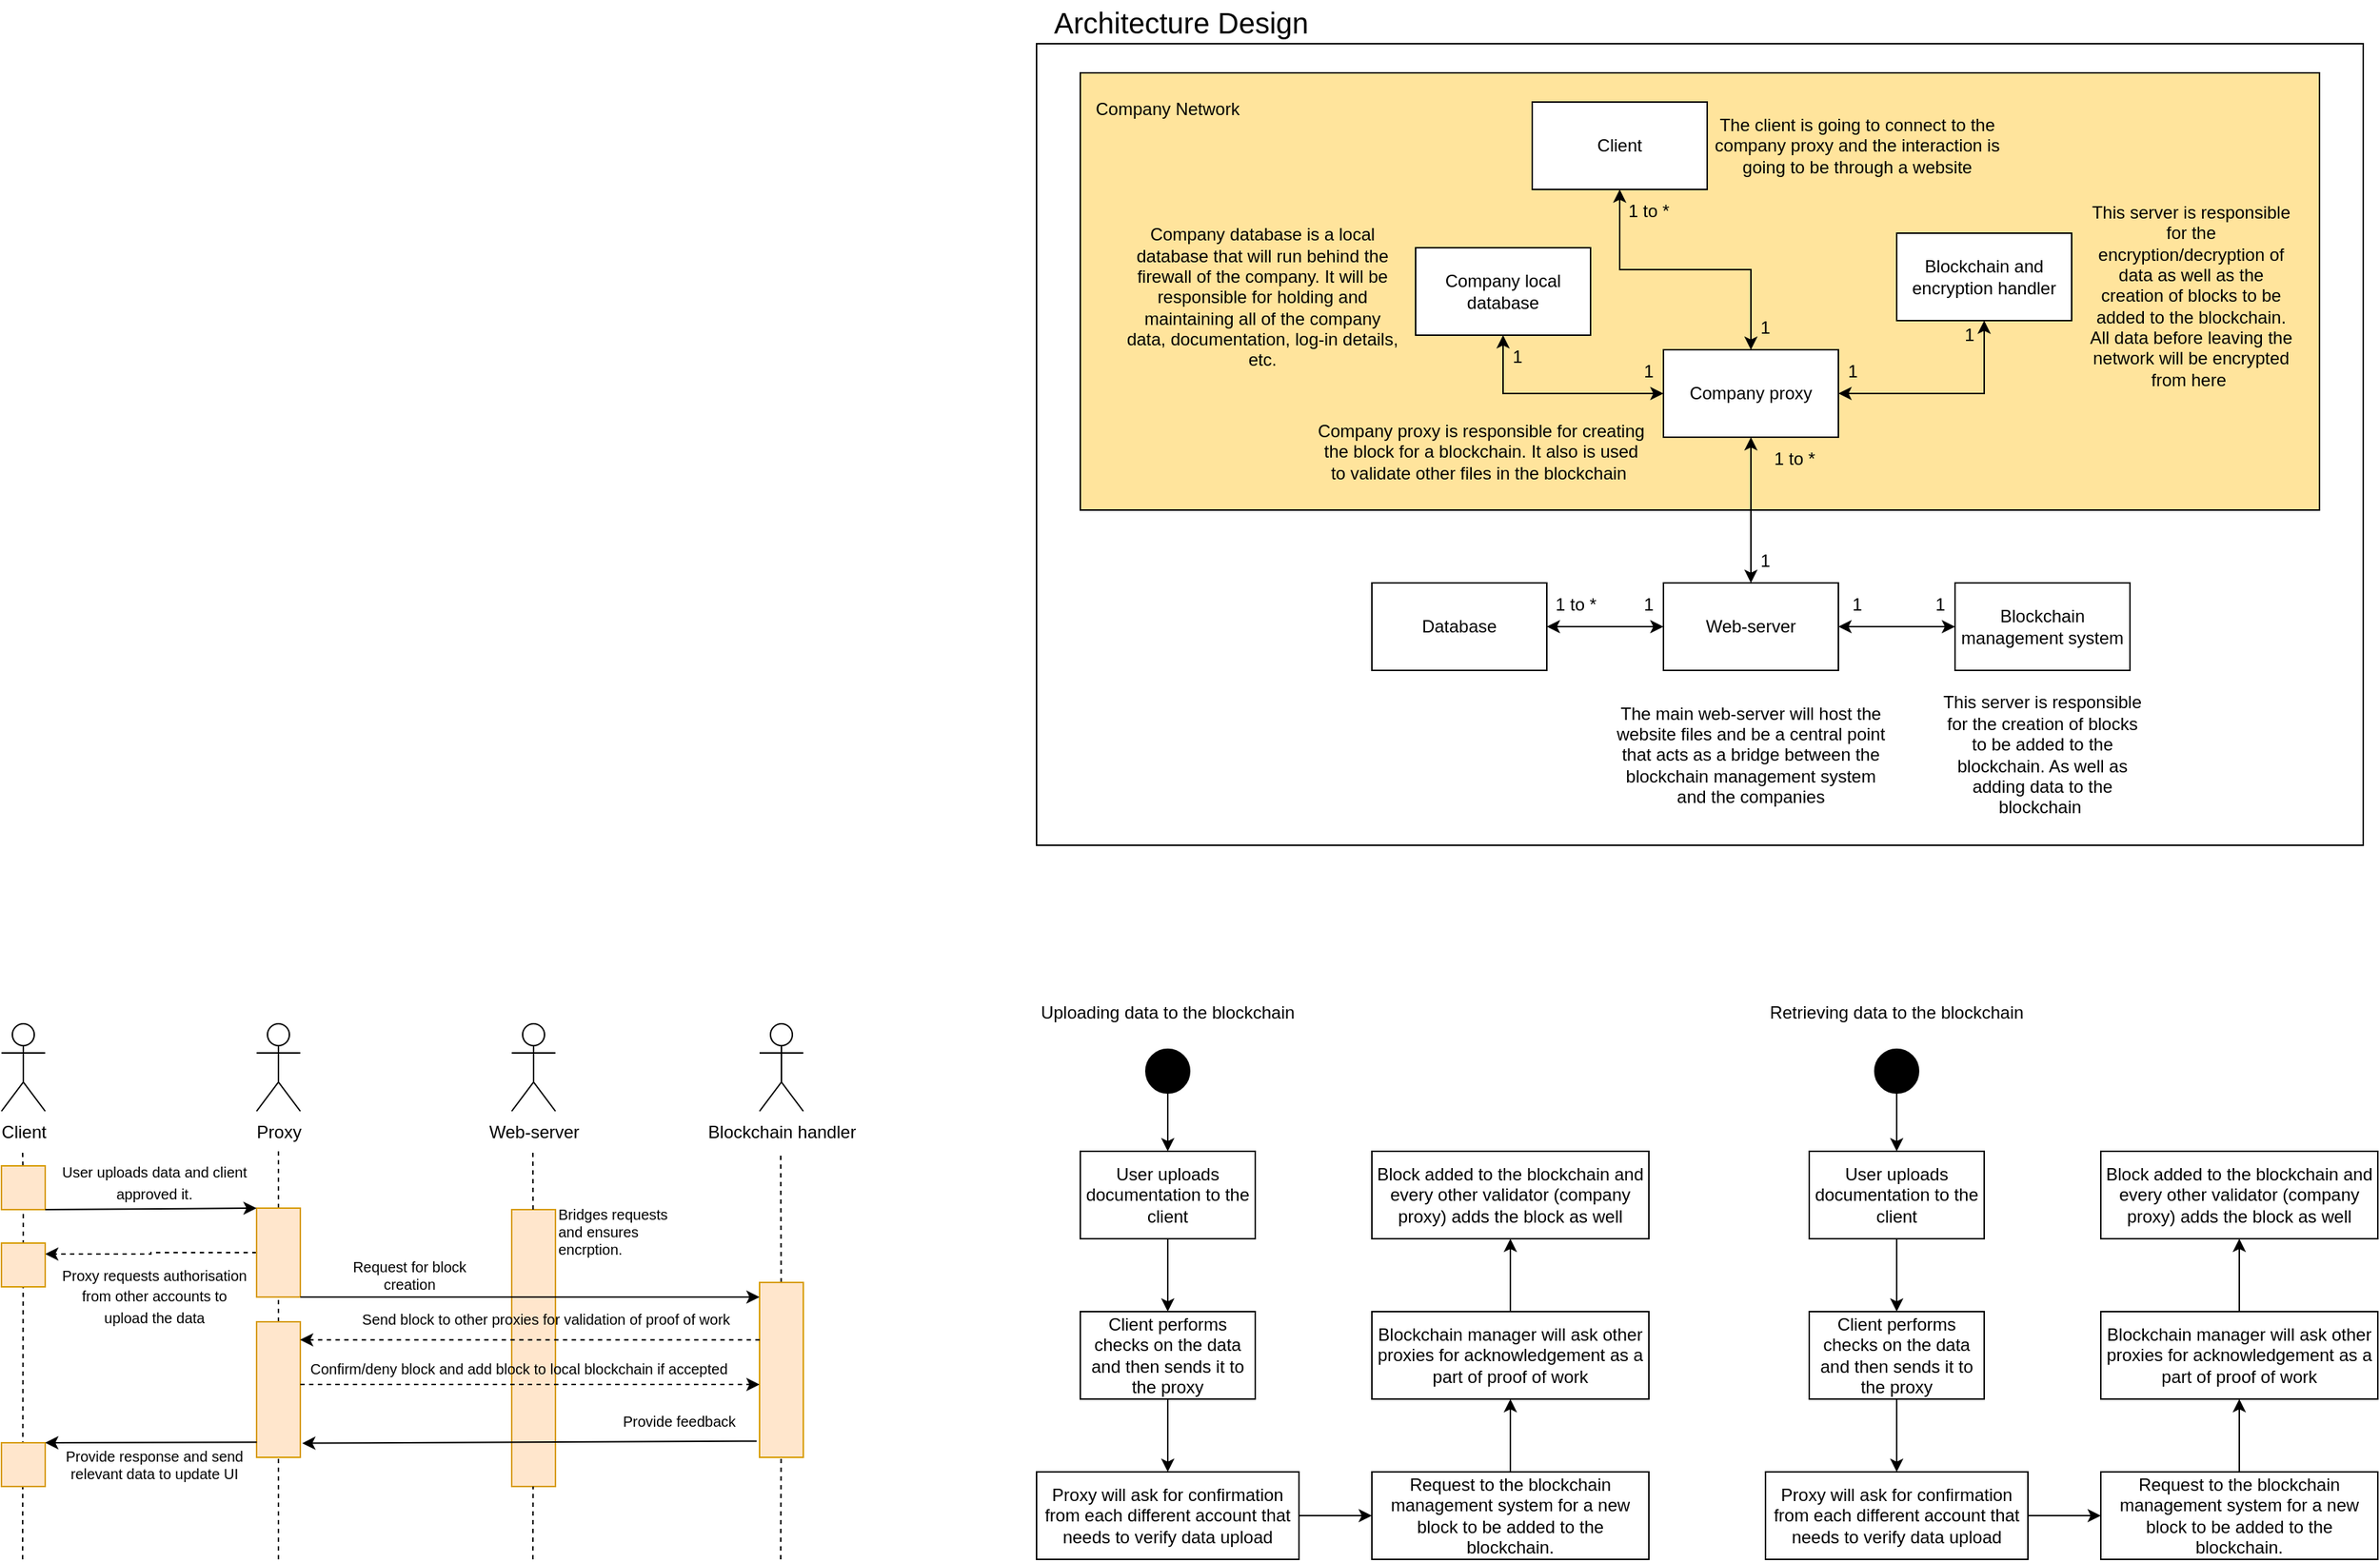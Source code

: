 <mxfile version="20.5.3" type="device"><diagram id="sG98FDHxnJgMTnKyTIc5" name="Page-1"><mxGraphModel dx="2718" dy="1876" grid="1" gridSize="10" guides="1" tooltips="1" connect="1" arrows="1" fold="1" page="1" pageScale="1" pageWidth="827" pageHeight="1169" math="0" shadow="0"><root><mxCell id="0"/><mxCell id="1" parent="0"/><mxCell id="9RSKPlbsV1luoSMjP5M--44" value="" style="rounded=0;whiteSpace=wrap;html=1;fillColor=#ffe6cc;strokeColor=#d79b00;" vertex="1" parent="1"><mxGeometry x="-760" y="760" width="30" height="190" as="geometry"/></mxCell><mxCell id="yJpVgAIH5FfXsZRBG8IQ-2" value="" style="rounded=0;whiteSpace=wrap;html=1;fontSize=20;fillColor=none;" parent="1" vertex="1"><mxGeometry x="-400" y="-40" width="910" height="550" as="geometry"/></mxCell><mxCell id="EhlOLEArr0RrmHL58olW-9" value="" style="rounded=0;whiteSpace=wrap;html=1;fillColor=#FFE49C;" parent="1" vertex="1"><mxGeometry x="-370" y="-20" width="850" height="300" as="geometry"/></mxCell><mxCell id="EhlOLEArr0RrmHL58olW-3" value="" style="edgeStyle=orthogonalEdgeStyle;rounded=0;orthogonalLoop=1;jettySize=auto;html=1;startArrow=classic;startFill=1;endArrow=classic;endFill=1;" parent="1" source="EhlOLEArr0RrmHL58olW-1" target="EhlOLEArr0RrmHL58olW-2" edge="1"><mxGeometry relative="1" as="geometry"/></mxCell><mxCell id="EhlOLEArr0RrmHL58olW-1" value="Client" style="rounded=0;whiteSpace=wrap;html=1;" parent="1" vertex="1"><mxGeometry x="-60" width="120" height="60" as="geometry"/></mxCell><mxCell id="EhlOLEArr0RrmHL58olW-6" value="" style="edgeStyle=orthogonalEdgeStyle;rounded=0;orthogonalLoop=1;jettySize=auto;html=1;endArrow=classic;endFill=1;startArrow=classic;startFill=1;" parent="1" source="EhlOLEArr0RrmHL58olW-2" target="EhlOLEArr0RrmHL58olW-5" edge="1"><mxGeometry relative="1" as="geometry"/></mxCell><mxCell id="EhlOLEArr0RrmHL58olW-12" value="" style="edgeStyle=orthogonalEdgeStyle;rounded=0;orthogonalLoop=1;jettySize=auto;html=1;startArrow=classic;startFill=1;endArrow=classic;endFill=1;" parent="1" source="EhlOLEArr0RrmHL58olW-2" target="EhlOLEArr0RrmHL58olW-11" edge="1"><mxGeometry relative="1" as="geometry"/></mxCell><mxCell id="EhlOLEArr0RrmHL58olW-16" value="" style="edgeStyle=orthogonalEdgeStyle;rounded=0;orthogonalLoop=1;jettySize=auto;html=1;startArrow=classic;startFill=1;endArrow=classic;endFill=1;" parent="1" source="EhlOLEArr0RrmHL58olW-2" target="EhlOLEArr0RrmHL58olW-15" edge="1"><mxGeometry relative="1" as="geometry"/></mxCell><mxCell id="EhlOLEArr0RrmHL58olW-2" value="Company proxy" style="rounded=0;whiteSpace=wrap;html=1;" parent="1" vertex="1"><mxGeometry x="30" y="170" width="120" height="60" as="geometry"/></mxCell><mxCell id="EhlOLEArr0RrmHL58olW-4" value="Company proxy is responsible for creating the block for a blockchain. It also is used to validate other files in the blockchain&amp;nbsp;" style="text;html=1;strokeColor=none;fillColor=none;align=center;verticalAlign=middle;whiteSpace=wrap;rounded=0;" parent="1" vertex="1"><mxGeometry x="-210" y="210" width="230" height="60" as="geometry"/></mxCell><mxCell id="EhlOLEArr0RrmHL58olW-5" value="Company local database" style="rounded=0;whiteSpace=wrap;html=1;" parent="1" vertex="1"><mxGeometry x="-140" y="100" width="120" height="60" as="geometry"/></mxCell><mxCell id="EhlOLEArr0RrmHL58olW-7" value="Company database is a local database that will run behind the firewall of the company. It will be responsible for holding and maintaining all of the company data, documentation, log-in details, etc." style="text;html=1;strokeColor=none;fillColor=none;align=center;verticalAlign=middle;whiteSpace=wrap;rounded=0;" parent="1" vertex="1"><mxGeometry x="-340" y="74" width="190" height="120" as="geometry"/></mxCell><mxCell id="EhlOLEArr0RrmHL58olW-8" value="The client is going to connect to the company proxy and the interaction is going to be through a website" style="text;html=1;strokeColor=none;fillColor=none;align=center;verticalAlign=middle;whiteSpace=wrap;rounded=0;" parent="1" vertex="1"><mxGeometry x="60" width="206" height="60" as="geometry"/></mxCell><mxCell id="EhlOLEArr0RrmHL58olW-10" value="Company Network" style="text;html=1;strokeColor=none;fillColor=none;align=center;verticalAlign=middle;whiteSpace=wrap;rounded=0;" parent="1" vertex="1"><mxGeometry x="-370" y="-10" width="120" height="30" as="geometry"/></mxCell><mxCell id="EhlOLEArr0RrmHL58olW-11" value="Blockchain and encryption handler" style="rounded=0;whiteSpace=wrap;html=1;" parent="1" vertex="1"><mxGeometry x="190" y="90" width="120" height="60" as="geometry"/></mxCell><mxCell id="EhlOLEArr0RrmHL58olW-14" value="This server is responsible for the encryption/decryption of data as well as the creation of blocks to be added to the blockchain. All data before leaving the network will be encrypted from here&amp;nbsp;" style="text;html=1;strokeColor=none;fillColor=none;align=center;verticalAlign=middle;whiteSpace=wrap;rounded=0;" parent="1" vertex="1"><mxGeometry x="320" y="65" width="144" height="135" as="geometry"/></mxCell><mxCell id="EhlOLEArr0RrmHL58olW-26" value="" style="edgeStyle=orthogonalEdgeStyle;rounded=0;orthogonalLoop=1;jettySize=auto;html=1;startArrow=classic;startFill=1;endArrow=classic;endFill=1;" parent="1" source="EhlOLEArr0RrmHL58olW-15" target="EhlOLEArr0RrmHL58olW-25" edge="1"><mxGeometry relative="1" as="geometry"/></mxCell><mxCell id="EhlOLEArr0RrmHL58olW-30" value="" style="edgeStyle=orthogonalEdgeStyle;rounded=0;orthogonalLoop=1;jettySize=auto;html=1;startArrow=classic;startFill=1;endArrow=classic;endFill=1;" parent="1" source="EhlOLEArr0RrmHL58olW-15" target="EhlOLEArr0RrmHL58olW-29" edge="1"><mxGeometry relative="1" as="geometry"/></mxCell><mxCell id="EhlOLEArr0RrmHL58olW-15" value="Web-server" style="rounded=0;whiteSpace=wrap;html=1;" parent="1" vertex="1"><mxGeometry x="30" y="330" width="120" height="60" as="geometry"/></mxCell><mxCell id="EhlOLEArr0RrmHL58olW-17" value="1" style="text;html=1;strokeColor=none;fillColor=none;align=center;verticalAlign=middle;whiteSpace=wrap;rounded=0;" parent="1" vertex="1"><mxGeometry x="70" y="300" width="60" height="30" as="geometry"/></mxCell><mxCell id="EhlOLEArr0RrmHL58olW-18" value="1 to *" style="text;html=1;strokeColor=none;fillColor=none;align=center;verticalAlign=middle;whiteSpace=wrap;rounded=0;" parent="1" vertex="1"><mxGeometry x="90" y="230" width="60" height="30" as="geometry"/></mxCell><mxCell id="EhlOLEArr0RrmHL58olW-19" value="1" style="text;html=1;strokeColor=none;fillColor=none;align=center;verticalAlign=middle;whiteSpace=wrap;rounded=0;" parent="1" vertex="1"><mxGeometry x="70" y="140" width="60" height="30" as="geometry"/></mxCell><mxCell id="EhlOLEArr0RrmHL58olW-20" value="1 to *" style="text;html=1;strokeColor=none;fillColor=none;align=center;verticalAlign=middle;whiteSpace=wrap;rounded=0;" parent="1" vertex="1"><mxGeometry x="-10" y="60" width="60" height="30" as="geometry"/></mxCell><mxCell id="EhlOLEArr0RrmHL58olW-21" value="1" style="text;html=1;strokeColor=none;fillColor=none;align=center;verticalAlign=middle;whiteSpace=wrap;rounded=0;" parent="1" vertex="1"><mxGeometry x="-10" y="170" width="60" height="30" as="geometry"/></mxCell><mxCell id="EhlOLEArr0RrmHL58olW-22" value="1" style="text;html=1;strokeColor=none;fillColor=none;align=center;verticalAlign=middle;whiteSpace=wrap;rounded=0;" parent="1" vertex="1"><mxGeometry x="-100" y="160" width="60" height="30" as="geometry"/></mxCell><mxCell id="EhlOLEArr0RrmHL58olW-23" value="1" style="text;html=1;strokeColor=none;fillColor=none;align=center;verticalAlign=middle;whiteSpace=wrap;rounded=0;" parent="1" vertex="1"><mxGeometry x="130" y="170" width="60" height="30" as="geometry"/></mxCell><mxCell id="EhlOLEArr0RrmHL58olW-24" value="1" style="text;html=1;strokeColor=none;fillColor=none;align=center;verticalAlign=middle;whiteSpace=wrap;rounded=0;" parent="1" vertex="1"><mxGeometry x="210" y="145" width="60" height="30" as="geometry"/></mxCell><mxCell id="EhlOLEArr0RrmHL58olW-25" value="Blockchain management system" style="rounded=0;whiteSpace=wrap;html=1;" parent="1" vertex="1"><mxGeometry x="230" y="330" width="120" height="60" as="geometry"/></mxCell><mxCell id="EhlOLEArr0RrmHL58olW-27" value="1" style="text;html=1;strokeColor=none;fillColor=none;align=center;verticalAlign=middle;whiteSpace=wrap;rounded=0;" parent="1" vertex="1"><mxGeometry x="133" y="330" width="60" height="30" as="geometry"/></mxCell><mxCell id="EhlOLEArr0RrmHL58olW-28" value="1" style="text;html=1;strokeColor=none;fillColor=none;align=center;verticalAlign=middle;whiteSpace=wrap;rounded=0;" parent="1" vertex="1"><mxGeometry x="190" y="330" width="60" height="30" as="geometry"/></mxCell><mxCell id="EhlOLEArr0RrmHL58olW-29" value="Database" style="rounded=0;whiteSpace=wrap;html=1;" parent="1" vertex="1"><mxGeometry x="-170" y="330" width="120" height="60" as="geometry"/></mxCell><mxCell id="EhlOLEArr0RrmHL58olW-31" value="1" style="text;html=1;strokeColor=none;fillColor=none;align=center;verticalAlign=middle;whiteSpace=wrap;rounded=0;" parent="1" vertex="1"><mxGeometry x="-10" y="330" width="60" height="30" as="geometry"/></mxCell><mxCell id="EhlOLEArr0RrmHL58olW-32" value="1 to *" style="text;html=1;strokeColor=none;fillColor=none;align=center;verticalAlign=middle;whiteSpace=wrap;rounded=0;" parent="1" vertex="1"><mxGeometry x="-60" y="330" width="60" height="30" as="geometry"/></mxCell><mxCell id="yJpVgAIH5FfXsZRBG8IQ-1" value="Architecture Design" style="text;html=1;strokeColor=none;fillColor=none;align=left;verticalAlign=middle;whiteSpace=wrap;rounded=0;fontSize=20;" parent="1" vertex="1"><mxGeometry x="-390" y="-70" width="230" height="30" as="geometry"/></mxCell><mxCell id="yJpVgAIH5FfXsZRBG8IQ-42" value="This server is responsible for the creation of blocks to be added to the blockchain. As well as adding data to the blockchain&amp;nbsp;" style="text;html=1;strokeColor=none;fillColor=none;align=center;verticalAlign=middle;whiteSpace=wrap;rounded=0;" parent="1" vertex="1"><mxGeometry x="218" y="380" width="144" height="135" as="geometry"/></mxCell><mxCell id="yJpVgAIH5FfXsZRBG8IQ-43" value="The main web-server will host the website files and be a central point that acts as a bridge between the blockchain management system and the companies" style="text;html=1;strokeColor=none;fillColor=none;align=center;verticalAlign=middle;whiteSpace=wrap;rounded=0;fontSize=12;" parent="1" vertex="1"><mxGeometry x="-5" y="402.5" width="190" height="90" as="geometry"/></mxCell><mxCell id="0tq10EhEalbyHBzgVCRn-1" value="Uploading data to the blockchain" style="text;html=1;strokeColor=none;fillColor=none;align=center;verticalAlign=middle;whiteSpace=wrap;rounded=0;" parent="1" vertex="1"><mxGeometry x="-430" y="610" width="240" height="30" as="geometry"/></mxCell><mxCell id="0tq10EhEalbyHBzgVCRn-5" value="" style="edgeStyle=orthogonalEdgeStyle;rounded=0;orthogonalLoop=1;jettySize=auto;html=1;" parent="1" source="0tq10EhEalbyHBzgVCRn-3" target="0tq10EhEalbyHBzgVCRn-4" edge="1"><mxGeometry relative="1" as="geometry"/></mxCell><mxCell id="0tq10EhEalbyHBzgVCRn-3" value="" style="ellipse;whiteSpace=wrap;html=1;aspect=fixed;fillColor=#000000;" parent="1" vertex="1"><mxGeometry x="-325" y="650" width="30" height="30" as="geometry"/></mxCell><mxCell id="0tq10EhEalbyHBzgVCRn-7" value="" style="edgeStyle=orthogonalEdgeStyle;rounded=0;orthogonalLoop=1;jettySize=auto;html=1;" parent="1" source="0tq10EhEalbyHBzgVCRn-4" target="0tq10EhEalbyHBzgVCRn-6" edge="1"><mxGeometry relative="1" as="geometry"/></mxCell><mxCell id="0tq10EhEalbyHBzgVCRn-4" value="User uploads documentation to the client" style="whiteSpace=wrap;html=1;fillColor=#FFFFFF;" parent="1" vertex="1"><mxGeometry x="-370" y="720" width="120" height="60" as="geometry"/></mxCell><mxCell id="0tq10EhEalbyHBzgVCRn-9" style="edgeStyle=orthogonalEdgeStyle;rounded=0;orthogonalLoop=1;jettySize=auto;html=1;exitX=0.5;exitY=1;exitDx=0;exitDy=0;entryX=0.5;entryY=0;entryDx=0;entryDy=0;" parent="1" source="0tq10EhEalbyHBzgVCRn-6" target="0tq10EhEalbyHBzgVCRn-8" edge="1"><mxGeometry relative="1" as="geometry"/></mxCell><mxCell id="0tq10EhEalbyHBzgVCRn-6" value="Client performs checks on the data and then sends it to the proxy" style="whiteSpace=wrap;html=1;fillColor=#FFFFFF;" parent="1" vertex="1"><mxGeometry x="-370" y="830" width="120" height="60" as="geometry"/></mxCell><mxCell id="0tq10EhEalbyHBzgVCRn-11" value="" style="edgeStyle=orthogonalEdgeStyle;rounded=0;orthogonalLoop=1;jettySize=auto;html=1;" parent="1" source="0tq10EhEalbyHBzgVCRn-8" target="0tq10EhEalbyHBzgVCRn-10" edge="1"><mxGeometry relative="1" as="geometry"/></mxCell><mxCell id="0tq10EhEalbyHBzgVCRn-8" value="Proxy will ask for confirmation from each different account that needs to verify data upload" style="whiteSpace=wrap;html=1;fillColor=#FFFFFF;" parent="1" vertex="1"><mxGeometry x="-400" y="940" width="180" height="60" as="geometry"/></mxCell><mxCell id="0tq10EhEalbyHBzgVCRn-13" value="" style="edgeStyle=orthogonalEdgeStyle;rounded=0;orthogonalLoop=1;jettySize=auto;html=1;" parent="1" source="0tq10EhEalbyHBzgVCRn-10" target="0tq10EhEalbyHBzgVCRn-12" edge="1"><mxGeometry relative="1" as="geometry"/></mxCell><mxCell id="0tq10EhEalbyHBzgVCRn-10" value="Request to the blockchain management system for a new block to be added to the blockchain." style="whiteSpace=wrap;html=1;fillColor=#FFFFFF;" parent="1" vertex="1"><mxGeometry x="-170" y="940" width="190" height="60" as="geometry"/></mxCell><mxCell id="0tq10EhEalbyHBzgVCRn-15" style="edgeStyle=orthogonalEdgeStyle;rounded=0;orthogonalLoop=1;jettySize=auto;html=1;exitX=0.5;exitY=0;exitDx=0;exitDy=0;entryX=0.5;entryY=1;entryDx=0;entryDy=0;" parent="1" source="0tq10EhEalbyHBzgVCRn-12" target="0tq10EhEalbyHBzgVCRn-14" edge="1"><mxGeometry relative="1" as="geometry"/></mxCell><mxCell id="0tq10EhEalbyHBzgVCRn-12" value="Blockchain manager will ask other proxies for acknowledgement as a part of proof of work" style="whiteSpace=wrap;html=1;fillColor=#FFFFFF;" parent="1" vertex="1"><mxGeometry x="-170" y="830" width="190" height="60" as="geometry"/></mxCell><mxCell id="0tq10EhEalbyHBzgVCRn-14" value="Block added to the blockchain and every other validator (company proxy) adds the block as well" style="whiteSpace=wrap;html=1;fillColor=#FFFFFF;" parent="1" vertex="1"><mxGeometry x="-170" y="720" width="190" height="60" as="geometry"/></mxCell><mxCell id="0tq10EhEalbyHBzgVCRn-16" value="Retrieving data to the blockchain" style="text;html=1;strokeColor=none;fillColor=none;align=center;verticalAlign=middle;whiteSpace=wrap;rounded=0;" parent="1" vertex="1"><mxGeometry x="70" y="610" width="240" height="30" as="geometry"/></mxCell><mxCell id="0tq10EhEalbyHBzgVCRn-17" value="" style="edgeStyle=orthogonalEdgeStyle;rounded=0;orthogonalLoop=1;jettySize=auto;html=1;" parent="1" source="0tq10EhEalbyHBzgVCRn-18" target="0tq10EhEalbyHBzgVCRn-20" edge="1"><mxGeometry relative="1" as="geometry"/></mxCell><mxCell id="0tq10EhEalbyHBzgVCRn-18" value="" style="ellipse;whiteSpace=wrap;html=1;aspect=fixed;fillColor=#000000;" parent="1" vertex="1"><mxGeometry x="175" y="650" width="30" height="30" as="geometry"/></mxCell><mxCell id="0tq10EhEalbyHBzgVCRn-19" value="" style="edgeStyle=orthogonalEdgeStyle;rounded=0;orthogonalLoop=1;jettySize=auto;html=1;" parent="1" source="0tq10EhEalbyHBzgVCRn-20" target="0tq10EhEalbyHBzgVCRn-22" edge="1"><mxGeometry relative="1" as="geometry"/></mxCell><mxCell id="0tq10EhEalbyHBzgVCRn-20" value="User uploads documentation to the client" style="whiteSpace=wrap;html=1;fillColor=#FFFFFF;" parent="1" vertex="1"><mxGeometry x="130" y="720" width="120" height="60" as="geometry"/></mxCell><mxCell id="0tq10EhEalbyHBzgVCRn-21" style="edgeStyle=orthogonalEdgeStyle;rounded=0;orthogonalLoop=1;jettySize=auto;html=1;exitX=0.5;exitY=1;exitDx=0;exitDy=0;entryX=0.5;entryY=0;entryDx=0;entryDy=0;" parent="1" source="0tq10EhEalbyHBzgVCRn-22" target="0tq10EhEalbyHBzgVCRn-24" edge="1"><mxGeometry relative="1" as="geometry"/></mxCell><mxCell id="0tq10EhEalbyHBzgVCRn-22" value="Client performs checks on the data and then sends it to the proxy" style="whiteSpace=wrap;html=1;fillColor=#FFFFFF;" parent="1" vertex="1"><mxGeometry x="130" y="830" width="120" height="60" as="geometry"/></mxCell><mxCell id="0tq10EhEalbyHBzgVCRn-23" value="" style="edgeStyle=orthogonalEdgeStyle;rounded=0;orthogonalLoop=1;jettySize=auto;html=1;" parent="1" source="0tq10EhEalbyHBzgVCRn-24" target="0tq10EhEalbyHBzgVCRn-26" edge="1"><mxGeometry relative="1" as="geometry"/></mxCell><mxCell id="0tq10EhEalbyHBzgVCRn-24" value="Proxy will ask for confirmation from each different account that needs to verify data upload" style="whiteSpace=wrap;html=1;fillColor=#FFFFFF;" parent="1" vertex="1"><mxGeometry x="100" y="940" width="180" height="60" as="geometry"/></mxCell><mxCell id="0tq10EhEalbyHBzgVCRn-25" value="" style="edgeStyle=orthogonalEdgeStyle;rounded=0;orthogonalLoop=1;jettySize=auto;html=1;" parent="1" source="0tq10EhEalbyHBzgVCRn-26" target="0tq10EhEalbyHBzgVCRn-28" edge="1"><mxGeometry relative="1" as="geometry"/></mxCell><mxCell id="0tq10EhEalbyHBzgVCRn-26" value="Request to the blockchain management system for a new block to be added to the blockchain." style="whiteSpace=wrap;html=1;fillColor=#FFFFFF;" parent="1" vertex="1"><mxGeometry x="330" y="940" width="190" height="60" as="geometry"/></mxCell><mxCell id="0tq10EhEalbyHBzgVCRn-27" style="edgeStyle=orthogonalEdgeStyle;rounded=0;orthogonalLoop=1;jettySize=auto;html=1;exitX=0.5;exitY=0;exitDx=0;exitDy=0;entryX=0.5;entryY=1;entryDx=0;entryDy=0;" parent="1" source="0tq10EhEalbyHBzgVCRn-28" target="0tq10EhEalbyHBzgVCRn-29" edge="1"><mxGeometry relative="1" as="geometry"/></mxCell><mxCell id="0tq10EhEalbyHBzgVCRn-28" value="Blockchain manager will ask other proxies for acknowledgement as a part of proof of work" style="whiteSpace=wrap;html=1;fillColor=#FFFFFF;" parent="1" vertex="1"><mxGeometry x="330" y="830" width="190" height="60" as="geometry"/></mxCell><mxCell id="0tq10EhEalbyHBzgVCRn-29" value="Block added to the blockchain and every other validator (company proxy) adds the block as well" style="whiteSpace=wrap;html=1;fillColor=#FFFFFF;" parent="1" vertex="1"><mxGeometry x="330" y="720" width="190" height="60" as="geometry"/></mxCell><mxCell id="9RSKPlbsV1luoSMjP5M--1" value="Client" style="shape=umlActor;verticalLabelPosition=bottom;verticalAlign=top;html=1;outlineConnect=0;" vertex="1" parent="1"><mxGeometry x="-1110" y="632.5" width="30" height="60" as="geometry"/></mxCell><mxCell id="9RSKPlbsV1luoSMjP5M--2" value="Proxy" style="shape=umlActor;verticalLabelPosition=bottom;verticalAlign=top;html=1;outlineConnect=0;" vertex="1" parent="1"><mxGeometry x="-935" y="632.5" width="30" height="60" as="geometry"/></mxCell><mxCell id="9RSKPlbsV1luoSMjP5M--3" value="Web-server" style="shape=umlActor;verticalLabelPosition=bottom;verticalAlign=top;html=1;outlineConnect=0;" vertex="1" parent="1"><mxGeometry x="-760" y="632.5" width="30" height="60" as="geometry"/></mxCell><mxCell id="9RSKPlbsV1luoSMjP5M--5" value="Blockchain handler" style="shape=umlActor;verticalLabelPosition=bottom;verticalAlign=top;html=1;outlineConnect=0;" vertex="1" parent="1"><mxGeometry x="-590" y="632.5" width="30" height="60" as="geometry"/></mxCell><mxCell id="9RSKPlbsV1luoSMjP5M--6" value="" style="endArrow=none;dashed=1;html=1;rounded=0;startArrow=none;" edge="1" parent="1" source="9RSKPlbsV1luoSMjP5M--13"><mxGeometry width="50" height="50" relative="1" as="geometry"><mxPoint x="-920" y="1000" as="sourcePoint"/><mxPoint x="-920" y="720" as="targetPoint"/></mxGeometry></mxCell><mxCell id="9RSKPlbsV1luoSMjP5M--7" value="" style="endArrow=none;dashed=1;html=1;rounded=0;startArrow=none;" edge="1" parent="1" source="9RSKPlbsV1luoSMjP5M--44"><mxGeometry width="50" height="50" relative="1" as="geometry"><mxPoint x="-745.48" y="1000" as="sourcePoint"/><mxPoint x="-745.48" y="720" as="targetPoint"/></mxGeometry></mxCell><mxCell id="9RSKPlbsV1luoSMjP5M--9" value="" style="endArrow=none;dashed=1;html=1;rounded=0;startArrow=none;" edge="1" parent="1" source="9RSKPlbsV1luoSMjP5M--11"><mxGeometry width="50" height="50" relative="1" as="geometry"><mxPoint x="-1095.48" y="1000" as="sourcePoint"/><mxPoint x="-1095.48" y="720" as="targetPoint"/></mxGeometry></mxCell><mxCell id="9RSKPlbsV1luoSMjP5M--10" value="" style="endArrow=none;dashed=1;html=1;rounded=0;startArrow=none;" edge="1" parent="1" source="9RSKPlbsV1luoSMjP5M--26"><mxGeometry width="50" height="50" relative="1" as="geometry"><mxPoint x="-575.48" y="1000" as="sourcePoint"/><mxPoint x="-575.48" y="720" as="targetPoint"/></mxGeometry></mxCell><mxCell id="9RSKPlbsV1luoSMjP5M--11" value="" style="rounded=0;whiteSpace=wrap;html=1;fillColor=#ffe6cc;strokeColor=#d79b00;" vertex="1" parent="1"><mxGeometry x="-1110" y="730" width="30" height="30" as="geometry"/></mxCell><mxCell id="9RSKPlbsV1luoSMjP5M--12" value="" style="endArrow=none;dashed=1;html=1;rounded=0;" edge="1" parent="1" target="9RSKPlbsV1luoSMjP5M--11"><mxGeometry width="50" height="50" relative="1" as="geometry"><mxPoint x="-1095.48" y="1000" as="sourcePoint"/><mxPoint x="-1095.48" y="720" as="targetPoint"/></mxGeometry></mxCell><mxCell id="9RSKPlbsV1luoSMjP5M--15" value="&lt;font style=&quot;font-size: 10px;&quot;&gt;User uploads data and client approved it.&lt;/font&gt;" style="text;html=1;strokeColor=none;fillColor=none;align=center;verticalAlign=middle;whiteSpace=wrap;rounded=0;" vertex="1" parent="1"><mxGeometry x="-1070" y="726" width="130" height="30" as="geometry"/></mxCell><mxCell id="9RSKPlbsV1luoSMjP5M--23" style="edgeStyle=orthogonalEdgeStyle;rounded=0;orthogonalLoop=1;jettySize=auto;html=1;exitX=0;exitY=0.5;exitDx=0;exitDy=0;entryX=1;entryY=0.25;entryDx=0;entryDy=0;dashed=1;fontSize=10;" edge="1" parent="1" source="9RSKPlbsV1luoSMjP5M--13" target="9RSKPlbsV1luoSMjP5M--19"><mxGeometry relative="1" as="geometry"/></mxCell><mxCell id="9RSKPlbsV1luoSMjP5M--13" value="" style="rounded=0;whiteSpace=wrap;html=1;fillColor=#ffe6cc;strokeColor=#d79b00;" vertex="1" parent="1"><mxGeometry x="-935" y="759" width="30" height="61" as="geometry"/></mxCell><mxCell id="9RSKPlbsV1luoSMjP5M--18" value="" style="endArrow=none;dashed=1;html=1;rounded=0;startArrow=none;" edge="1" parent="1" source="9RSKPlbsV1luoSMjP5M--31" target="9RSKPlbsV1luoSMjP5M--13"><mxGeometry width="50" height="50" relative="1" as="geometry"><mxPoint x="-920" y="1000" as="sourcePoint"/><mxPoint x="-920" y="720" as="targetPoint"/></mxGeometry></mxCell><mxCell id="9RSKPlbsV1luoSMjP5M--19" value="" style="rounded=0;whiteSpace=wrap;html=1;fillColor=#ffe6cc;strokeColor=#d79b00;" vertex="1" parent="1"><mxGeometry x="-1110" y="783" width="30" height="30" as="geometry"/></mxCell><mxCell id="9RSKPlbsV1luoSMjP5M--21" value="&lt;font style=&quot;font-size: 10px;&quot;&gt;Proxy requests authorisation from other accounts to upload the data&lt;/font&gt;" style="text;html=1;strokeColor=none;fillColor=none;align=center;verticalAlign=middle;whiteSpace=wrap;rounded=0;" vertex="1" parent="1"><mxGeometry x="-1070" y="790" width="130" height="58" as="geometry"/></mxCell><mxCell id="9RSKPlbsV1luoSMjP5M--26" value="" style="rounded=0;whiteSpace=wrap;html=1;fillColor=#ffe6cc;strokeColor=#d79b00;" vertex="1" parent="1"><mxGeometry x="-590" y="810" width="30" height="120" as="geometry"/></mxCell><mxCell id="9RSKPlbsV1luoSMjP5M--27" value="" style="endArrow=none;dashed=1;html=1;rounded=0;" edge="1" parent="1" target="9RSKPlbsV1luoSMjP5M--26"><mxGeometry width="50" height="50" relative="1" as="geometry"><mxPoint x="-575.48" y="1000" as="sourcePoint"/><mxPoint x="-575.48" y="720" as="targetPoint"/></mxGeometry></mxCell><mxCell id="9RSKPlbsV1luoSMjP5M--29" value="" style="endArrow=classic;html=1;rounded=0;fontSize=10;entryX=0;entryY=0;entryDx=0;entryDy=0;exitX=1;exitY=1;exitDx=0;exitDy=0;" edge="1" parent="1" source="9RSKPlbsV1luoSMjP5M--11" target="9RSKPlbsV1luoSMjP5M--13"><mxGeometry width="50" height="50" relative="1" as="geometry"><mxPoint x="-1040" y="810" as="sourcePoint"/><mxPoint x="-990" y="760" as="targetPoint"/></mxGeometry></mxCell><mxCell id="9RSKPlbsV1luoSMjP5M--30" value="Request for block creation" style="text;html=1;strokeColor=none;fillColor=none;align=center;verticalAlign=middle;whiteSpace=wrap;rounded=0;fontSize=10;" vertex="1" parent="1"><mxGeometry x="-880" y="790" width="100" height="30" as="geometry"/></mxCell><mxCell id="9RSKPlbsV1luoSMjP5M--31" value="" style="rounded=0;whiteSpace=wrap;html=1;fillColor=#ffe6cc;strokeColor=#d79b00;" vertex="1" parent="1"><mxGeometry x="-935" y="837" width="30" height="93" as="geometry"/></mxCell><mxCell id="9RSKPlbsV1luoSMjP5M--32" value="" style="endArrow=none;dashed=1;html=1;rounded=0;" edge="1" parent="1" target="9RSKPlbsV1luoSMjP5M--31"><mxGeometry width="50" height="50" relative="1" as="geometry"><mxPoint x="-920" y="1000" as="sourcePoint"/><mxPoint x="-920" y="820.0" as="targetPoint"/></mxGeometry></mxCell><mxCell id="9RSKPlbsV1luoSMjP5M--33" value="" style="endArrow=classic;html=1;rounded=0;fontSize=10;exitX=0.004;exitY=0.328;exitDx=0;exitDy=0;dashed=1;exitPerimeter=0;entryX=0.994;entryY=0.133;entryDx=0;entryDy=0;entryPerimeter=0;" edge="1" parent="1" source="9RSKPlbsV1luoSMjP5M--26" target="9RSKPlbsV1luoSMjP5M--31"><mxGeometry width="50" height="50" relative="1" as="geometry"><mxPoint x="-598.0" y="855.975" as="sourcePoint"/><mxPoint x="-900" y="850" as="targetPoint"/></mxGeometry></mxCell><mxCell id="9RSKPlbsV1luoSMjP5M--35" value="" style="endArrow=classic;html=1;rounded=0;dashed=1;fontSize=10;exitX=1;exitY=1;exitDx=0;exitDy=0;entryX=0;entryY=1;entryDx=0;entryDy=0;" edge="1" parent="1"><mxGeometry width="50" height="50" relative="1" as="geometry"><mxPoint x="-905" y="880" as="sourcePoint"/><mxPoint x="-590" y="880" as="targetPoint"/></mxGeometry></mxCell><mxCell id="9RSKPlbsV1luoSMjP5M--36" value="Confirm/deny block and add block to local blockchain if accepted" style="text;html=1;strokeColor=none;fillColor=none;align=center;verticalAlign=middle;whiteSpace=wrap;rounded=0;fontSize=10;" vertex="1" parent="1"><mxGeometry x="-900" y="853.5" width="290" height="30" as="geometry"/></mxCell><mxCell id="9RSKPlbsV1luoSMjP5M--34" value="Send block to other proxies for validation of proof of work&amp;nbsp;" style="text;html=1;strokeColor=none;fillColor=none;align=center;verticalAlign=middle;whiteSpace=wrap;rounded=0;fontSize=10;" vertex="1" parent="1"><mxGeometry x="-870" y="820" width="270" height="30" as="geometry"/></mxCell><mxCell id="9RSKPlbsV1luoSMjP5M--38" value="" style="endArrow=classic;html=1;rounded=0;fontSize=10;exitX=1;exitY=1;exitDx=0;exitDy=0;" edge="1" parent="1" source="9RSKPlbsV1luoSMjP5M--13"><mxGeometry width="50" height="50" relative="1" as="geometry"><mxPoint x="-690" y="940" as="sourcePoint"/><mxPoint x="-590" y="820" as="targetPoint"/></mxGeometry></mxCell><mxCell id="9RSKPlbsV1luoSMjP5M--39" value="" style="endArrow=classic;html=1;rounded=0;fontSize=10;exitX=-0.067;exitY=0.907;exitDx=0;exitDy=0;exitPerimeter=0;entryX=1.044;entryY=0.896;entryDx=0;entryDy=0;entryPerimeter=0;" edge="1" parent="1" source="9RSKPlbsV1luoSMjP5M--26" target="9RSKPlbsV1luoSMjP5M--31"><mxGeometry width="50" height="50" relative="1" as="geometry"><mxPoint x="-780" y="940" as="sourcePoint"/><mxPoint x="-900" y="919" as="targetPoint"/></mxGeometry></mxCell><mxCell id="9RSKPlbsV1luoSMjP5M--40" value="Provide feedback" style="text;html=1;strokeColor=none;fillColor=none;align=center;verticalAlign=middle;whiteSpace=wrap;rounded=0;fontSize=10;" vertex="1" parent="1"><mxGeometry x="-700" y="890" width="110" height="30" as="geometry"/></mxCell><mxCell id="9RSKPlbsV1luoSMjP5M--41" value="" style="rounded=0;whiteSpace=wrap;html=1;fillColor=#ffe6cc;strokeColor=#d79b00;" vertex="1" parent="1"><mxGeometry x="-1110" y="920" width="30" height="30" as="geometry"/></mxCell><mxCell id="9RSKPlbsV1luoSMjP5M--42" value="" style="endArrow=classic;html=1;rounded=0;fontSize=10;exitX=0.005;exitY=0.888;exitDx=0;exitDy=0;exitPerimeter=0;entryX=1;entryY=0;entryDx=0;entryDy=0;" edge="1" parent="1" source="9RSKPlbsV1luoSMjP5M--31" target="9RSKPlbsV1luoSMjP5M--41"><mxGeometry width="50" height="50" relative="1" as="geometry"><mxPoint x="-1080" y="880" as="sourcePoint"/><mxPoint x="-1030" y="830" as="targetPoint"/></mxGeometry></mxCell><mxCell id="9RSKPlbsV1luoSMjP5M--43" value="Provide response and send relevant data to update UI" style="text;html=1;strokeColor=none;fillColor=none;align=center;verticalAlign=middle;whiteSpace=wrap;rounded=0;fontSize=10;" vertex="1" parent="1"><mxGeometry x="-1075" y="920" width="140" height="30" as="geometry"/></mxCell><mxCell id="9RSKPlbsV1luoSMjP5M--45" value="" style="endArrow=none;dashed=1;html=1;rounded=0;" edge="1" parent="1" target="9RSKPlbsV1luoSMjP5M--44"><mxGeometry width="50" height="50" relative="1" as="geometry"><mxPoint x="-745.48" y="1000" as="sourcePoint"/><mxPoint x="-745.48" y="720" as="targetPoint"/></mxGeometry></mxCell><mxCell id="9RSKPlbsV1luoSMjP5M--48" value="Bridges requests and ensures encrption." style="text;html=1;strokeColor=none;fillColor=none;align=left;verticalAlign=middle;whiteSpace=wrap;rounded=0;fontSize=10;" vertex="1" parent="1"><mxGeometry x="-730" y="760" width="80" height="30" as="geometry"/></mxCell></root></mxGraphModel></diagram></mxfile>